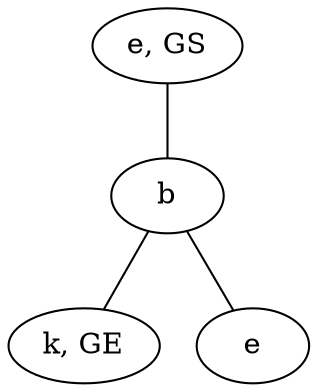 graph {
gIhu [label="e, GS"]
sXqq [label="k, GE"]
WsJf [label="b"]
XTXP [label="e"]
gIhu -- WsJf
WsJf -- sXqq
WsJf -- XTXP
}